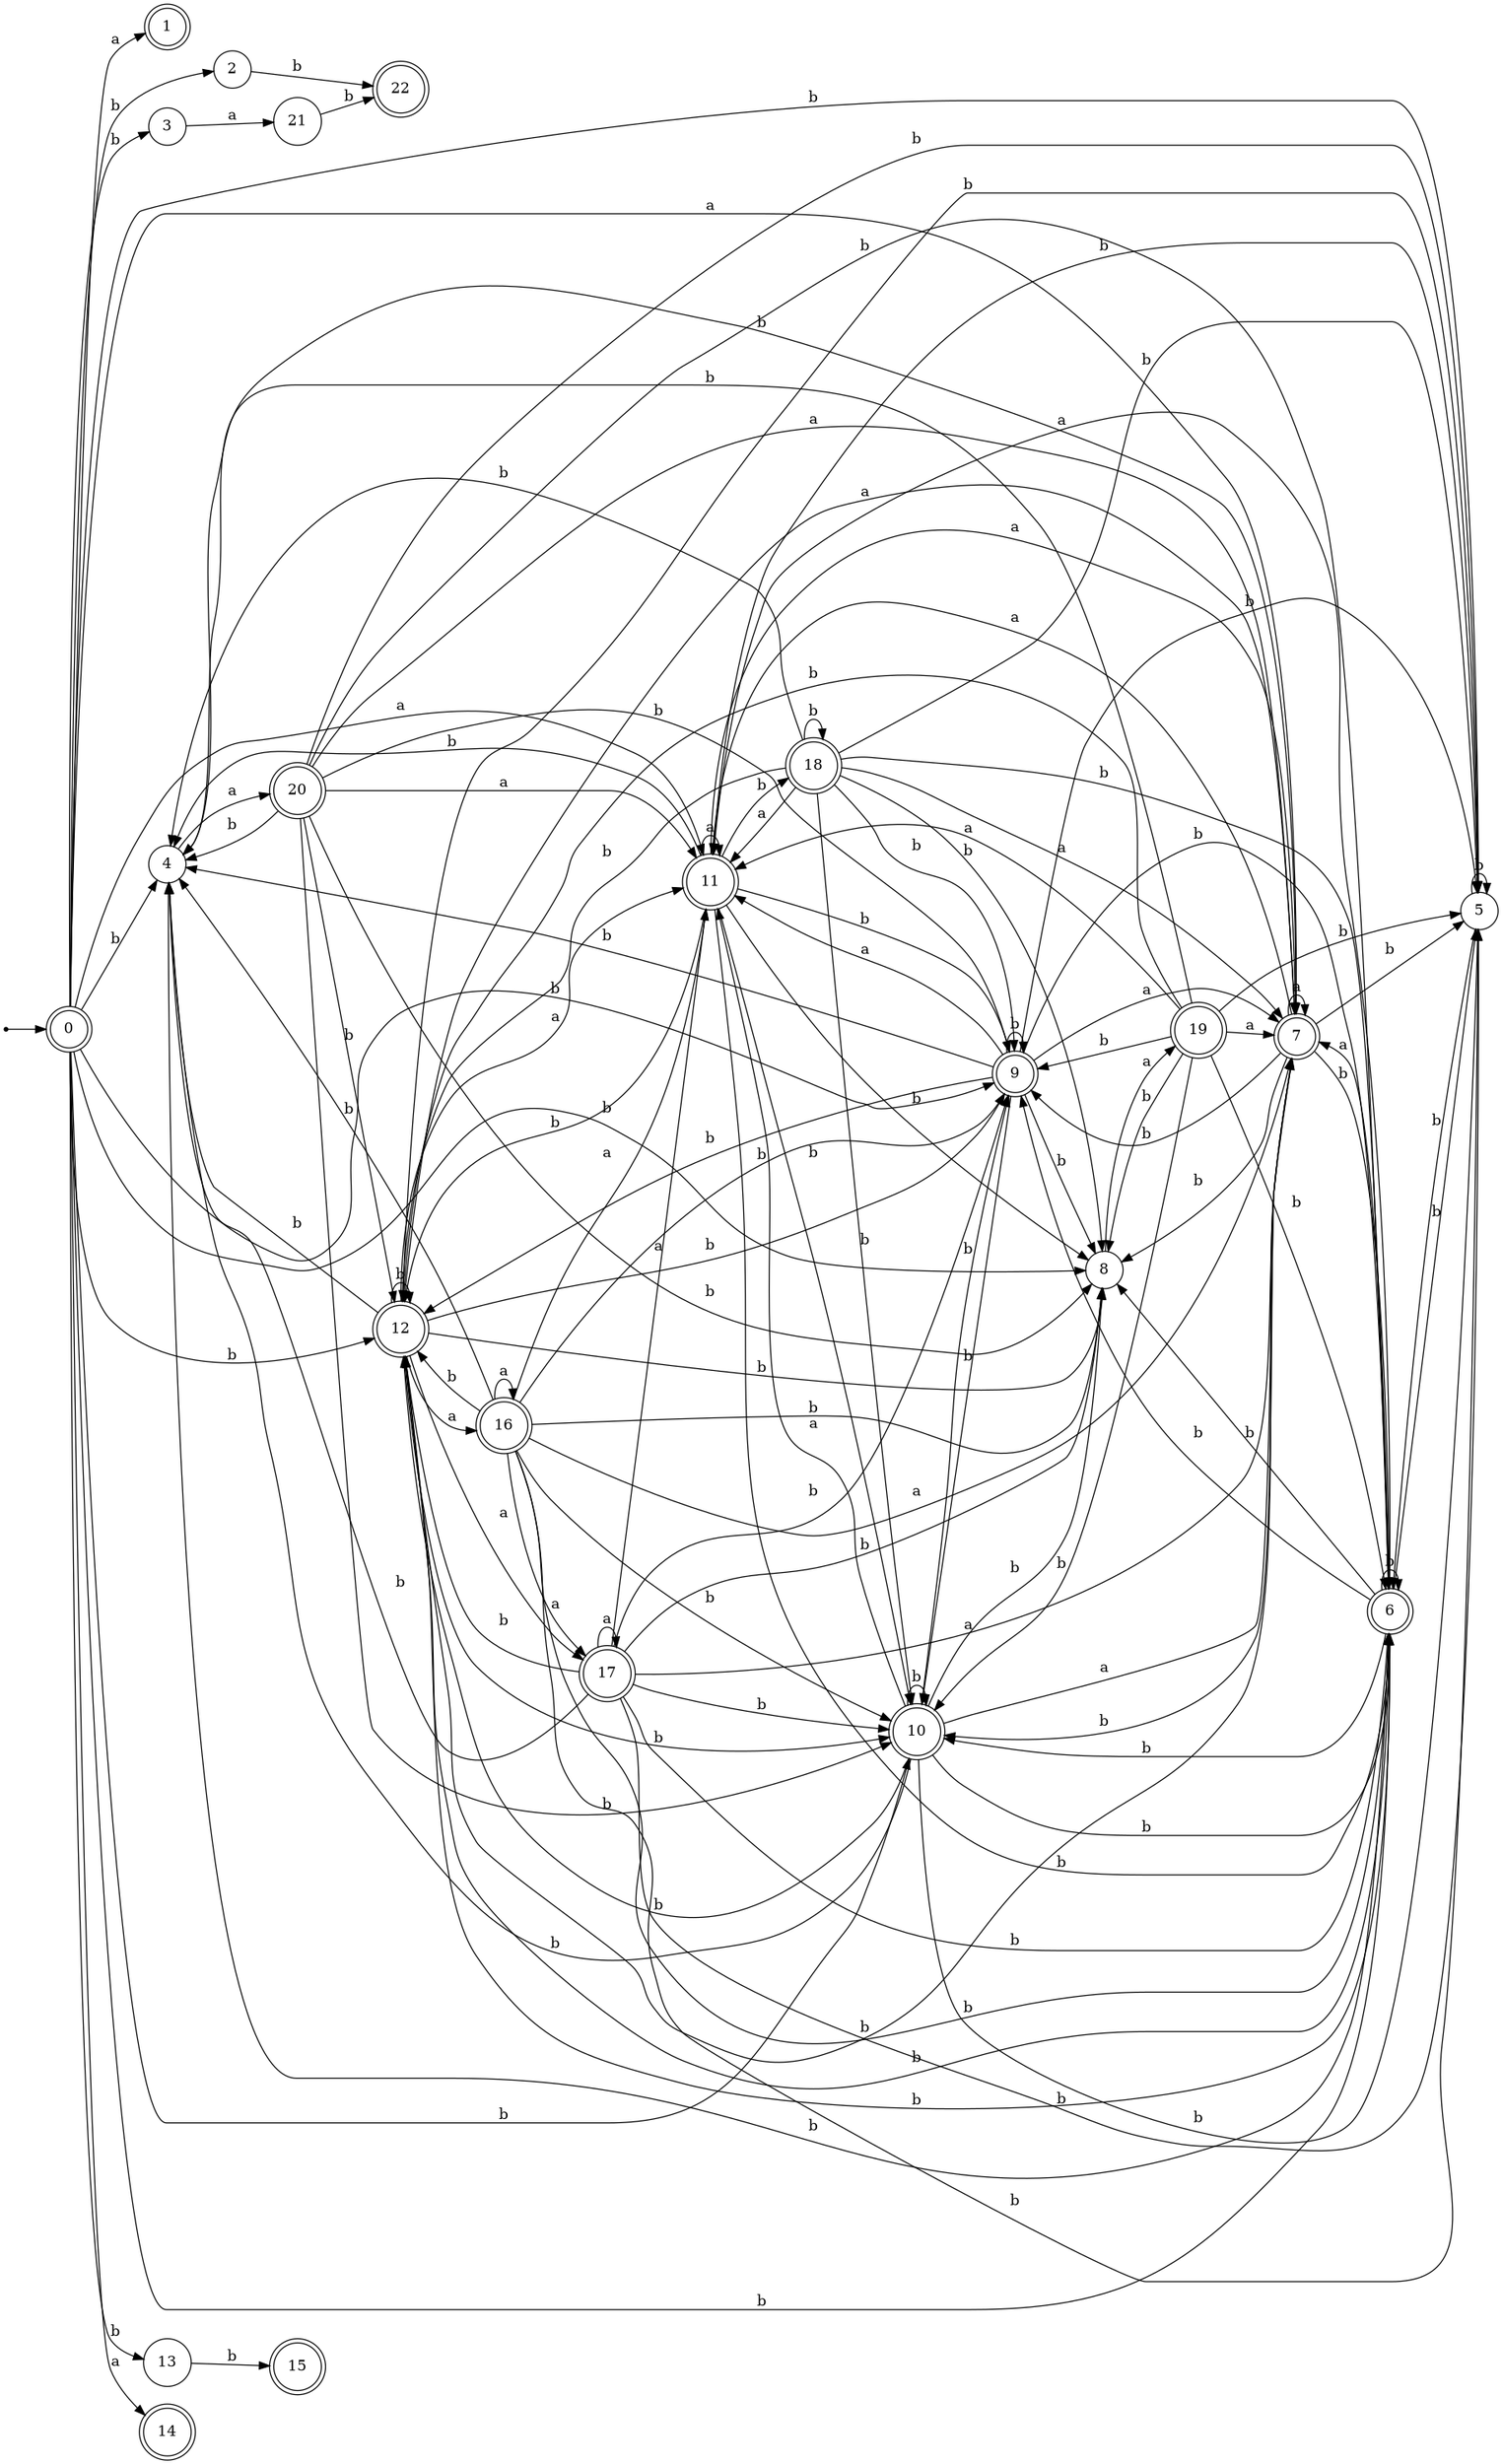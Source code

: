 digraph finite_state_machine {
rankdir=LR;
size="20,20";
node [shape = point]; "dummy0"
node [shape = doublecircle]; "0";"dummy0" -> "0";
node [shape = doublecircle]; "1";node [shape = circle]; "2";
node [shape = circle]; "3";
node [shape = circle]; "4";
node [shape = circle]; "5";
node [shape = doublecircle]; "6";node [shape = doublecircle]; "7";node [shape = circle]; "8";
node [shape = doublecircle]; "9";node [shape = doublecircle]; "10";node [shape = doublecircle]; "11";node [shape = doublecircle]; "12";node [shape = circle]; "13";
node [shape = doublecircle]; "14";node [shape = doublecircle]; "15";node [shape = doublecircle]; "16";node [shape = doublecircle]; "17";node [shape = doublecircle]; "18";node [shape = doublecircle]; "19";node [shape = doublecircle]; "20";node [shape = circle]; "21";
node [shape = doublecircle]; "22";"0" -> "1" [label = "a"];
 "0" -> "11" [label = "a"];
 "0" -> "14" [label = "a"];
 "0" -> "7" [label = "a"];
 "0" -> "2" [label = "b"];
 "0" -> "3" [label = "b"];
 "0" -> "4" [label = "b"];
 "0" -> "5" [label = "b"];
 "0" -> "6" [label = "b"];
 "0" -> "8" [label = "b"];
 "0" -> "9" [label = "b"];
 "0" -> "10" [label = "b"];
 "0" -> "12" [label = "b"];
 "0" -> "13" [label = "b"];
 "13" -> "15" [label = "b"];
 "12" -> "4" [label = "b"];
 "12" -> "5" [label = "b"];
 "12" -> "6" [label = "b"];
 "12" -> "8" [label = "b"];
 "12" -> "9" [label = "b"];
 "12" -> "10" [label = "b"];
 "12" -> "12" [label = "b"];
 "12" -> "16" [label = "a"];
 "12" -> "17" [label = "a"];
 "12" -> "11" [label = "a"];
 "12" -> "7" [label = "a"];
 "17" -> "17" [label = "a"];
 "17" -> "11" [label = "a"];
 "17" -> "7" [label = "a"];
 "17" -> "4" [label = "b"];
 "17" -> "5" [label = "b"];
 "17" -> "6" [label = "b"];
 "17" -> "8" [label = "b"];
 "17" -> "9" [label = "b"];
 "17" -> "10" [label = "b"];
 "17" -> "12" [label = "b"];
 "16" -> "16" [label = "a"];
 "16" -> "17" [label = "a"];
 "16" -> "11" [label = "a"];
 "16" -> "7" [label = "a"];
 "16" -> "4" [label = "b"];
 "16" -> "5" [label = "b"];
 "16" -> "6" [label = "b"];
 "16" -> "8" [label = "b"];
 "16" -> "9" [label = "b"];
 "16" -> "10" [label = "b"];
 "16" -> "12" [label = "b"];
 "11" -> "11" [label = "a"];
 "11" -> "7" [label = "a"];
 "11" -> "4" [label = "b"];
 "11" -> "5" [label = "b"];
 "11" -> "6" [label = "b"];
 "11" -> "8" [label = "b"];
 "11" -> "9" [label = "b"];
 "11" -> "10" [label = "b"];
 "11" -> "12" [label = "b"];
 "11" -> "18" [label = "b"];
 "18" -> "4" [label = "b"];
 "18" -> "5" [label = "b"];
 "18" -> "6" [label = "b"];
 "18" -> "8" [label = "b"];
 "18" -> "9" [label = "b"];
 "18" -> "10" [label = "b"];
 "18" -> "12" [label = "b"];
 "18" -> "18" [label = "b"];
 "18" -> "11" [label = "a"];
 "18" -> "7" [label = "a"];
 "10" -> "4" [label = "b"];
 "10" -> "5" [label = "b"];
 "10" -> "6" [label = "b"];
 "10" -> "8" [label = "b"];
 "10" -> "9" [label = "b"];
 "10" -> "10" [label = "b"];
 "10" -> "12" [label = "b"];
 "10" -> "11" [label = "a"];
 "10" -> "7" [label = "a"];
 "9" -> "4" [label = "b"];
 "9" -> "5" [label = "b"];
 "9" -> "6" [label = "b"];
 "9" -> "8" [label = "b"];
 "9" -> "9" [label = "b"];
 "9" -> "10" [label = "b"];
 "9" -> "12" [label = "b"];
 "9" -> "11" [label = "a"];
 "9" -> "7" [label = "a"];
 "8" -> "19" [label = "a"];
 "19" -> "4" [label = "b"];
 "19" -> "5" [label = "b"];
 "19" -> "6" [label = "b"];
 "19" -> "8" [label = "b"];
 "19" -> "9" [label = "b"];
 "19" -> "10" [label = "b"];
 "19" -> "12" [label = "b"];
 "19" -> "11" [label = "a"];
 "19" -> "7" [label = "a"];
 "7" -> "11" [label = "a"];
 "7" -> "7" [label = "a"];
 "7" -> "4" [label = "b"];
 "7" -> "5" [label = "b"];
 "7" -> "6" [label = "b"];
 "7" -> "8" [label = "b"];
 "7" -> "9" [label = "b"];
 "7" -> "10" [label = "b"];
 "7" -> "12" [label = "b"];
 "6" -> "4" [label = "b"];
 "6" -> "5" [label = "b"];
 "6" -> "6" [label = "b"];
 "6" -> "8" [label = "b"];
 "6" -> "9" [label = "b"];
 "6" -> "10" [label = "b"];
 "6" -> "12" [label = "b"];
 "6" -> "11" [label = "a"];
 "6" -> "7" [label = "a"];
 "5" -> "5" [label = "b"];
 "5" -> "6" [label = "b"];
 "4" -> "20" [label = "a"];
 "20" -> "4" [label = "b"];
 "20" -> "5" [label = "b"];
 "20" -> "6" [label = "b"];
 "20" -> "8" [label = "b"];
 "20" -> "9" [label = "b"];
 "20" -> "10" [label = "b"];
 "20" -> "12" [label = "b"];
 "20" -> "11" [label = "a"];
 "20" -> "7" [label = "a"];
 "3" -> "21" [label = "a"];
 "21" -> "22" [label = "b"];
 "2" -> "22" [label = "b"];
 }
